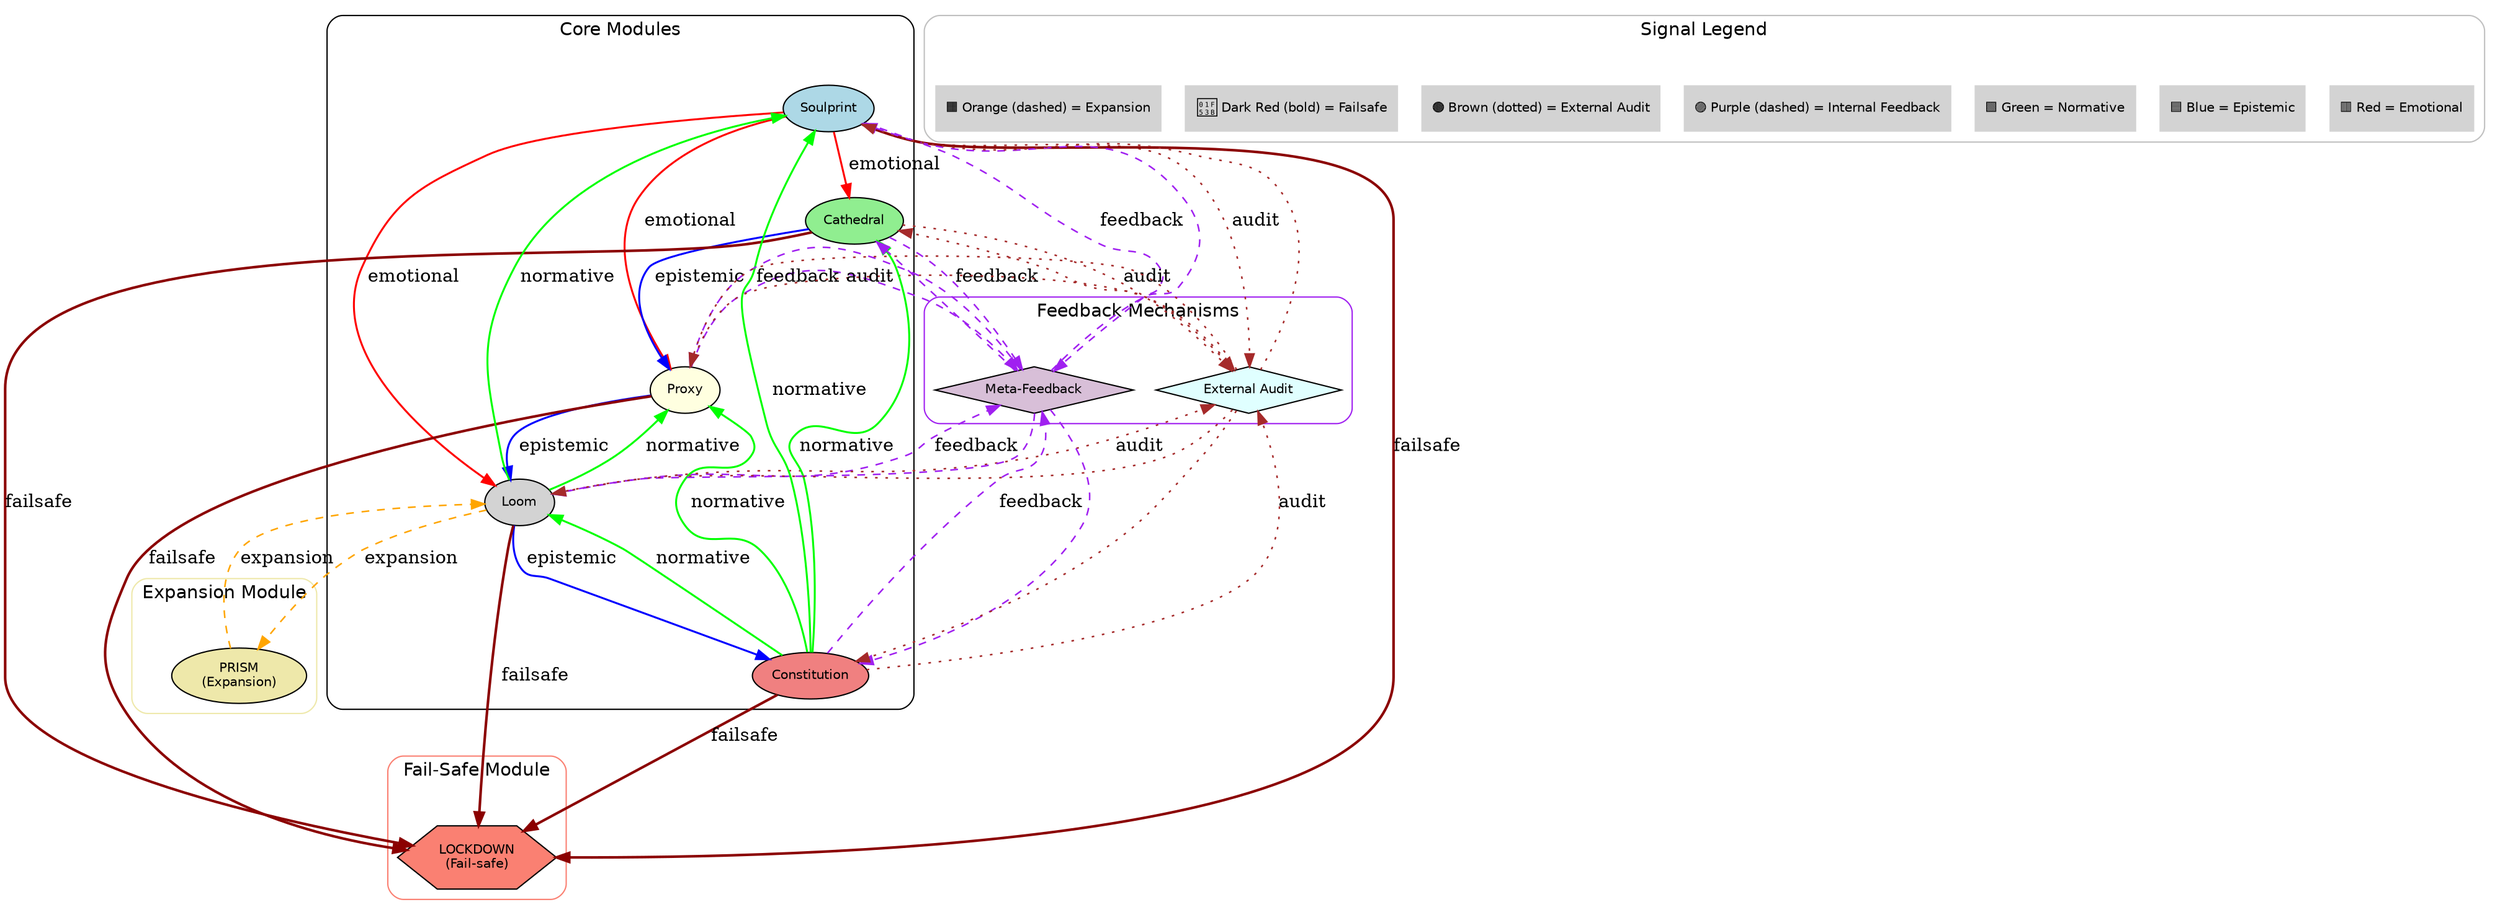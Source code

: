 digraph WeaveVisualMap {
    rankdir=TB;
    fontname="Helvetica";

    // Global node style
    node [style=filled, fontname="Helvetica", fontsize=10];

    // Core modules
    Soulprint    [shape=oval, fillcolor="lightblue", label="Soulprint"];
    Cathedral    [shape=oval, fillcolor="lightgreen", label="Cathedral"];
    Proxy        [shape=oval, fillcolor="lightyellow", label="Proxy"];
    Loom         [shape=oval, fillcolor="lightgrey", label="Loom"];
    Constitution [shape=oval, fillcolor="lightcoral", label="Constitution"];

    // Expansion submodule
    PRISM [shape=oval, fillcolor="palegoldenrod", label="PRISM\n(Expansion)"];

    // Feedback mechanisms
    MetaFeedback  [shape=diamond, fillcolor="thistle", label="Meta‑Feedback"];
    ExternalAudit [shape=diamond, fillcolor="lightcyan", label="External Audit"];

    // Fail‑safe
    LOCKDOWN [shape=hexagon, fillcolor="salmon", label="LOCKDOWN\n(Fail‑safe)"];

    // Emotional signal flow (red)
    Soulprint -> { Cathedral Proxy Loom } [color=red, penwidth=1.5, label=" emotional "];

    // Epistemic signal flow (blue)
    Cathedral -> Proxy           [color=blue, penwidth=1.5, label=" epistemic "];
    Proxy     -> Loom            [color=blue, penwidth=1.5, label=" epistemic "];
    Loom      -> Constitution    [color=blue, penwidth=1.5, label=" epistemic "];

    // Normative signal flow (green)
    Constitution -> { Soulprint Cathedral Proxy Loom } [color=green, penwidth=1.5, label=" normative "];
    Loom         -> { Proxy Soulprint }                [color=green, penwidth=1.5, label=" normative "];

    // Feedback loops (purple, dashed)
    { Soulprint Cathedral Proxy Constitution Loom } -> MetaFeedback [color=purple, style=dashed, penwidth=1.2, label="feedback"];
    MetaFeedback -> { Soulprint Cathedral Proxy Constitution Loom } [color=purple, style=dashed, penwidth=1.2];

    // External audit loops (brown, dotted)
    { Soulprint Cathedral Proxy Constitution Loom } -> ExternalAudit [color=brown, style=dotted, penwidth=1.2, label="audit"];
    ExternalAudit -> { Soulprint Cathedral Proxy Constitution Loom } [color=brown, style=dotted, penwidth=1.2];

    // Fail‑safe connections (dark red, bold)
    { Soulprint Cathedral Proxy Constitution Loom } -> LOCKDOWN [color=darkred, penwidth=2.0, label="failsafe"];

    // Expansion connections (orange, dashed)
    PRISM -> Loom [color=orange, style=dashed, penwidth=1.2, label="expansion"];
    Loom  -> PRISM [color=orange, style=dashed, penwidth=1.2, label="expansion"];

    // Core module cluster
    subgraph cluster_core {
        label="Core Modules";
        style=rounded;
        color="black";
        Soulprint;
        Cathedral;
        Proxy;
        Loom;
        Constitution;
    }

    // Feedback cluster
    subgraph cluster_feedback {
        label="Feedback Mechanisms";
        style=rounded;
        color="purple";
        MetaFeedback;
        ExternalAudit;
    }

    // Fail‑safe cluster
    subgraph cluster_safety {
        label="Fail‑Safe Module";
        style=rounded;
        color="salmon";
        LOCKDOWN;
    }

    // Expansion cluster
    subgraph cluster_expansion {
        label="Expansion Module";
        style=rounded;
        color="palegoldenrod";
        PRISM;
    }

    // Legend cluster
    subgraph cluster_legend {
        label="Signal Legend";
        style=rounded;
        color="gray";
        Legend1 [shape=plaintext, label="🟥 Red = Emotional"];
        Legend2 [shape=plaintext, label="🟦 Blue = Epistemic"];
        Legend3 [shape=plaintext, label="🟩 Green = Normative"];
        Legend4 [shape=plaintext, label="🟣 Purple (dashed) = Internal Feedback"];
        Legend5 [shape=plaintext, label="🟤 Brown (dotted) = External Audit"];
        Legend6 [shape=plaintext, label="🔻 Dark Red (bold) = Failsafe"];
        Legend7 [shape=plaintext, label="🟧 Orange (dashed) = Expansion"];
    }
}
